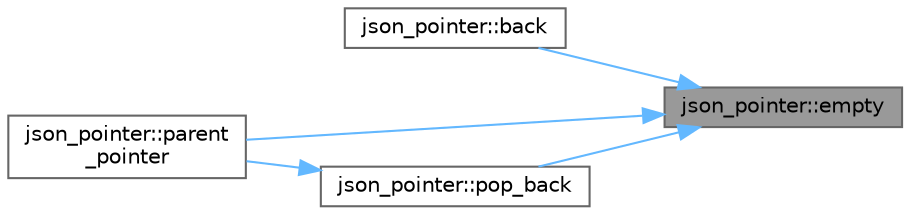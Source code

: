 digraph "json_pointer::empty"
{
 // LATEX_PDF_SIZE
  bgcolor="transparent";
  edge [fontname=Helvetica,fontsize=10,labelfontname=Helvetica,labelfontsize=10];
  node [fontname=Helvetica,fontsize=10,shape=box,height=0.2,width=0.4];
  rankdir="RL";
  Node1 [id="Node000001",label="json_pointer::empty",height=0.2,width=0.4,color="gray40", fillcolor="grey60", style="filled", fontcolor="black",tooltip="return whether pointer points to the root document"];
  Node1 -> Node2 [id="edge1_Node000001_Node000002",dir="back",color="steelblue1",style="solid",tooltip=" "];
  Node2 [id="Node000002",label="json_pointer::back",height=0.2,width=0.4,color="grey40", fillcolor="white", style="filled",URL="$classjson__pointer.html#aba71e63e4032cfc46dd90aeb09e5cb0f",tooltip="return last reference token"];
  Node1 -> Node3 [id="edge2_Node000001_Node000003",dir="back",color="steelblue1",style="solid",tooltip=" "];
  Node3 [id="Node000003",label="json_pointer::parent\l_pointer",height=0.2,width=0.4,color="grey40", fillcolor="white", style="filled",URL="$classjson__pointer.html#aa03c0c1206e171342d27a4583258858b",tooltip="returns the parent of this JSON pointer"];
  Node1 -> Node4 [id="edge3_Node000001_Node000004",dir="back",color="steelblue1",style="solid",tooltip=" "];
  Node4 [id="Node000004",label="json_pointer::pop_back",height=0.2,width=0.4,color="grey40", fillcolor="white", style="filled",URL="$classjson__pointer.html#a662118b470c87a1b564946c2602c49ce",tooltip="remove last reference token"];
  Node4 -> Node3 [id="edge4_Node000004_Node000003",dir="back",color="steelblue1",style="solid",tooltip=" "];
}
